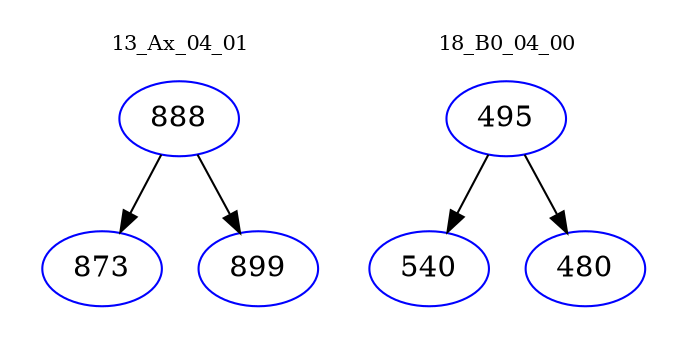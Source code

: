 digraph{
subgraph cluster_0 {
color = white
label = "13_Ax_04_01";
fontsize=10;
T0_888 [label="888", color="blue"]
T0_888 -> T0_873 [color="black"]
T0_873 [label="873", color="blue"]
T0_888 -> T0_899 [color="black"]
T0_899 [label="899", color="blue"]
}
subgraph cluster_1 {
color = white
label = "18_B0_04_00";
fontsize=10;
T1_495 [label="495", color="blue"]
T1_495 -> T1_540 [color="black"]
T1_540 [label="540", color="blue"]
T1_495 -> T1_480 [color="black"]
T1_480 [label="480", color="blue"]
}
}
